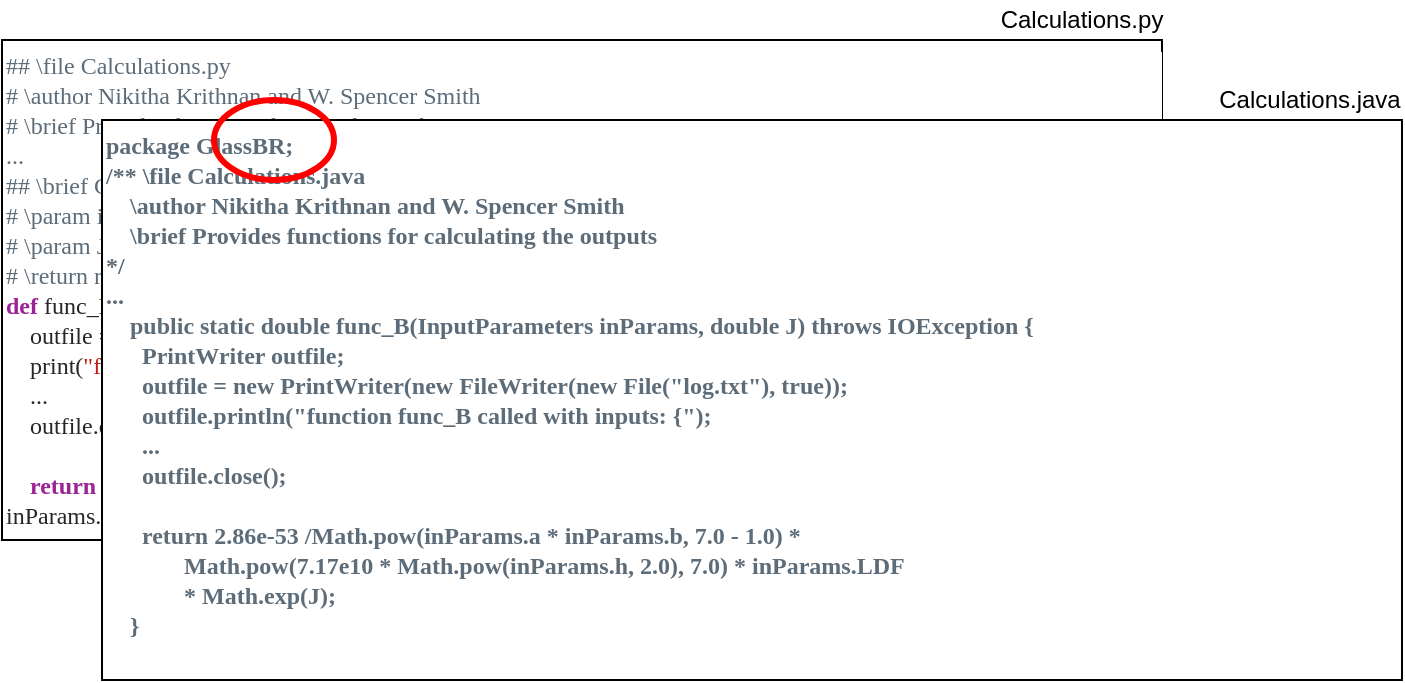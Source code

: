 <mxfile version="14.8.6" type="device"><diagram id="zoHgPlIK_aeKPbCIur9p" name="Page-1"><mxGraphModel dx="1280" dy="735" grid="1" gridSize="10" guides="1" tooltips="1" connect="1" arrows="1" fold="1" page="1" pageScale="1" pageWidth="1100" pageHeight="850" math="0" shadow="0"><root><mxCell id="0"/><mxCell id="1" parent="0"/><mxCell id="ahnRajNYbq0tdOTbpda1-1" value="&lt;p class=&quot;p1&quot; style=&quot;margin: 0px ; font-stretch: normal ; line-height: normal ; font-family: &amp;#34;menlo&amp;#34; ; color: rgb(93 , 108 , 121) ; background-color: rgb(255 , 255 , 255)&quot;&gt;## \file Calculations.py&lt;/p&gt;&lt;p class=&quot;p1&quot; style=&quot;margin: 0px ; font-stretch: normal ; line-height: normal ; font-family: &amp;#34;menlo&amp;#34; ; color: rgb(93 , 108 , 121) ; background-color: rgb(255 , 255 , 255)&quot;&gt;# \author Nikitha Krithnan and W. Spencer Smith&lt;/p&gt;&lt;p class=&quot;p1&quot; style=&quot;margin: 0px ; font-stretch: normal ; line-height: normal ; font-family: &amp;#34;menlo&amp;#34; ; color: rgb(93 , 108 , 121) ; background-color: rgb(255 , 255 , 255)&quot;&gt;&lt;span style=&quot;font-family: &amp;#34;menlo&amp;#34;&quot;&gt;# \brief Provides functions for calculating the outputs&lt;/span&gt;&lt;/p&gt;&lt;p class=&quot;p1&quot; style=&quot;margin: 0px ; font-stretch: normal ; line-height: normal ; font-family: &amp;#34;menlo&amp;#34; ; color: rgb(93 , 108 , 121) ; background-color: rgb(255 , 255 , 255)&quot;&gt;...&lt;/p&gt;&lt;p class=&quot;p1&quot; style=&quot;margin: 0px ; font-stretch: normal ; line-height: normal ; font-family: &amp;#34;menlo&amp;#34; ; color: rgb(93 , 108 , 121) ; background-color: rgb(255 , 255 , 255)&quot;&gt;## \brief Calculates risk of failure&lt;/p&gt;&lt;p class=&quot;p1&quot; style=&quot;margin: 0px ; font-stretch: normal ; line-height: normal ; font-family: &amp;#34;menlo&amp;#34; ; color: rgb(93 , 108 , 121) ; background-color: rgb(255 , 255 , 255)&quot;&gt;# \param inParams structure holding the input values&lt;/p&gt;&lt;p class=&quot;p1&quot; style=&quot;margin: 0px ; font-stretch: normal ; line-height: normal ; font-family: &amp;#34;menlo&amp;#34; ; color: rgb(93 , 108 , 121) ; background-color: rgb(255 , 255 , 255)&quot;&gt;# \param J stress distribution factor (Function)&lt;/p&gt;&lt;p class=&quot;p1&quot; style=&quot;margin: 0px ; font-stretch: normal ; line-height: normal ; font-family: &amp;#34;menlo&amp;#34; ; color: rgb(93 , 108 , 121) ; background-color: rgb(255 , 255 , 255)&quot;&gt;# \return risk of failure&lt;/p&gt;&lt;p class=&quot;p2&quot; style=&quot;margin: 0px ; font-stretch: normal ; line-height: normal ; font-family: &amp;#34;menlo&amp;#34; ; color: rgba(0 , 0 , 0 , 0.85) ; background-color: rgb(255 , 255 , 255)&quot;&gt;&lt;span class=&quot;s1&quot; style=&quot;color: rgb(155 , 35 , 147)&quot;&gt;&lt;b&gt;def&lt;/b&gt;&lt;/span&gt; func_B(inParams, J):&lt;/p&gt;&lt;p class=&quot;p2&quot; style=&quot;margin: 0px ; font-stretch: normal ; line-height: normal ; font-family: &amp;#34;menlo&amp;#34; ; color: rgba(0 , 0 , 0 , 0.85) ; background-color: rgb(255 , 255 , 255)&quot;&gt;&lt;span class=&quot;Apple-converted-space&quot;&gt;&amp;nbsp; &amp;nbsp; &lt;/span&gt;outfile = open(&lt;span class=&quot;s2&quot; style=&quot;color: rgb(196 , 26 , 22)&quot;&gt;&quot;log.txt&quot;&lt;/span&gt;, &lt;span class=&quot;s2&quot; style=&quot;color: rgb(196 , 26 , 22)&quot;&gt;&quot;a&quot;&lt;/span&gt;)&lt;/p&gt;&lt;p class=&quot;p3&quot; style=&quot;margin: 0px ; font-stretch: normal ; line-height: normal ; font-family: &amp;#34;menlo&amp;#34; ; color: rgb(196 , 26 , 22) ; background-color: rgb(255 , 255 , 255)&quot;&gt;&lt;span class=&quot;s3&quot; style=&quot;color: rgba(0 , 0 , 0 , 0.85)&quot;&gt;&lt;span class=&quot;Apple-converted-space&quot;&gt;&amp;nbsp; &amp;nbsp; &lt;/span&gt;print(&lt;/span&gt;&quot;function func_B called with inputs: {&quot;&lt;span class=&quot;s3&quot; style=&quot;color: rgba(0 , 0 , 0 , 0.85)&quot;&gt;, file=outfile)&lt;/span&gt;&lt;/p&gt;&lt;p class=&quot;p2&quot; style=&quot;margin: 0px ; font-stretch: normal ; line-height: normal ; font-family: &amp;#34;menlo&amp;#34; ; color: rgba(0 , 0 , 0 , 0.85) ; background-color: rgb(255 , 255 , 255)&quot;&gt;&lt;span class=&quot;Apple-converted-space&quot;&gt;&amp;nbsp; &amp;nbsp; ...&lt;/span&gt;&lt;/p&gt;&lt;p class=&quot;p2&quot; style=&quot;margin: 0px ; font-stretch: normal ; line-height: normal ; font-family: &amp;#34;menlo&amp;#34; ; color: rgba(0 , 0 , 0 , 0.85) ; background-color: rgb(255 , 255 , 255)&quot;&gt;&lt;span class=&quot;Apple-converted-space&quot;&gt;&amp;nbsp; &amp;nbsp;&amp;nbsp;&lt;/span&gt;outfile.close()&lt;br&gt;&lt;/p&gt;&lt;p class=&quot;p4&quot; style=&quot;margin: 0px ; font-stretch: normal ; line-height: normal ; font-family: &amp;#34;menlo&amp;#34; ; color: rgba(0 , 0 , 0 , 0.85) ; background-color: rgb(255 , 255 , 255) ; min-height: 14px&quot;&gt;&lt;span class=&quot;Apple-converted-space&quot;&gt;&amp;nbsp;&amp;nbsp; &amp;nbsp;&lt;/span&gt;&lt;/p&gt;&lt;p class=&quot;p2&quot; style=&quot;margin: 0px ; font-stretch: normal ; line-height: normal ; font-family: &amp;#34;menlo&amp;#34; ; color: rgba(0 , 0 , 0 , 0.85) ; background-color: rgb(255 , 255 , 255)&quot;&gt;&lt;span class=&quot;Apple-converted-space&quot;&gt;&amp;nbsp; &amp;nbsp; &lt;/span&gt;&lt;span class=&quot;s1&quot; style=&quot;color: rgb(155 , 35 , 147)&quot;&gt;&lt;b&gt;return&lt;/b&gt;&lt;/span&gt; &lt;span class=&quot;s4&quot; style=&quot;color: rgb(28 , 0 , 207)&quot;&gt;2.86e-53&lt;/span&gt; / (inParams.a * inParams.b) ** (&lt;span class=&quot;s4&quot; style=&quot;color: rgb(28 , 0 , 207)&quot;&gt;7.0&lt;/span&gt; - &lt;span class=&quot;s4&quot; style=&quot;color: rgb(28 , 0 , 207)&quot;&gt;1.0&lt;/span&gt;) * (&lt;span class=&quot;s4&quot; style=&quot;color: rgb(28 , 0 , 207)&quot;&gt;7.17e10&lt;/span&gt; *&amp;nbsp; &amp;nbsp; &amp;nbsp; &amp;nbsp; &amp;nbsp; &amp;nbsp; &amp;nbsp; &amp;nbsp;inParams.h ** &lt;span class=&quot;s4&quot; style=&quot;color: rgb(28 , 0 , 207)&quot;&gt;2.0&lt;/span&gt;) ** &lt;span class=&quot;s4&quot; style=&quot;color: rgb(28 , 0 , 207)&quot;&gt;7.0&lt;/span&gt; * inParams.LDF * math.exp(J)&lt;/p&gt;" style="rounded=0;whiteSpace=wrap;html=1;align=left;fontFamily=Courier New;" vertex="1" parent="1"><mxGeometry x="40" y="40" width="580" height="250" as="geometry"/></mxCell><mxCell id="ahnRajNYbq0tdOTbpda1-2" value="&lt;p class=&quot;p1&quot; style=&quot;margin: 0px ; font-stretch: normal ; line-height: normal ; background-color: rgb(255 , 255 , 255)&quot;&gt;&lt;font color=&quot;#5d6c79&quot; face=&quot;menlo&quot;&gt;&lt;b&gt;package GlassBR;&lt;/b&gt;&lt;/font&gt;&lt;/p&gt;&lt;p class=&quot;p1&quot; style=&quot;margin: 0px ; font-stretch: normal ; line-height: normal ; background-color: rgb(255 , 255 , 255)&quot;&gt;&lt;font color=&quot;#5d6c79&quot; face=&quot;menlo&quot;&gt;&lt;b&gt;/** \file Calculations.java&lt;/b&gt;&lt;/font&gt;&lt;/p&gt;&lt;p class=&quot;p1&quot; style=&quot;margin: 0px ; font-stretch: normal ; line-height: normal ; background-color: rgb(255 , 255 , 255)&quot;&gt;&lt;font color=&quot;#5d6c79&quot; face=&quot;menlo&quot;&gt;&lt;b&gt;&amp;nbsp; &amp;nbsp; \author Nikitha Krithnan and W. Spencer Smith&lt;/b&gt;&lt;/font&gt;&lt;/p&gt;&lt;p class=&quot;p1&quot; style=&quot;margin: 0px ; font-stretch: normal ; line-height: normal ; background-color: rgb(255 , 255 , 255)&quot;&gt;&lt;font color=&quot;#5d6c79&quot; face=&quot;menlo&quot;&gt;&lt;b&gt;&amp;nbsp; &amp;nbsp; \brief Provides functions for calculating the outputs&lt;/b&gt;&lt;/font&gt;&lt;/p&gt;&lt;p class=&quot;p1&quot; style=&quot;margin: 0px ; font-stretch: normal ; line-height: normal ; background-color: rgb(255 , 255 , 255)&quot;&gt;&lt;font color=&quot;#5d6c79&quot; face=&quot;menlo&quot;&gt;&lt;b&gt;*/&lt;/b&gt;&lt;/font&gt;&lt;/p&gt;&lt;p class=&quot;p1&quot; style=&quot;margin: 0px ; font-stretch: normal ; line-height: normal ; background-color: rgb(255 , 255 , 255)&quot;&gt;&lt;font color=&quot;#5d6c79&quot; face=&quot;menlo&quot;&gt;&lt;b&gt;...&lt;/b&gt;&lt;/font&gt;&lt;/p&gt;&lt;p class=&quot;p1&quot; style=&quot;margin: 0px ; font-stretch: normal ; line-height: normal ; background-color: rgb(255 , 255 , 255)&quot;&gt;&lt;b&gt;&lt;span style=&quot;color: rgb(93 , 108 , 121) ; font-family: &amp;#34;menlo&amp;#34;&quot;&gt;&amp;nbsp; &amp;nbsp; public static double func_B(InputParameters inParams, double J) throws IOException {&lt;/span&gt;&lt;br&gt;&lt;/b&gt;&lt;/p&gt;&lt;p class=&quot;p1&quot; style=&quot;margin: 0px ; font-stretch: normal ; line-height: normal ; background-color: rgb(255 , 255 , 255)&quot;&gt;&lt;font color=&quot;#5d6c79&quot; face=&quot;menlo&quot;&gt;&lt;b&gt;&amp;nbsp; &amp;nbsp; &amp;nbsp; PrintWriter outfile;&lt;/b&gt;&lt;/font&gt;&lt;/p&gt;&lt;p class=&quot;p1&quot; style=&quot;margin: 0px ; font-stretch: normal ; line-height: normal ; background-color: rgb(255 , 255 , 255)&quot;&gt;&lt;font color=&quot;#5d6c79&quot; face=&quot;menlo&quot;&gt;&lt;b&gt;&amp;nbsp; &amp;nbsp; &amp;nbsp; outfile = new PrintWriter(new FileWriter(new File(&quot;log.txt&quot;), true));&lt;/b&gt;&lt;/font&gt;&lt;/p&gt;&lt;p class=&quot;p1&quot; style=&quot;margin: 0px ; font-stretch: normal ; line-height: normal ; background-color: rgb(255 , 255 , 255)&quot;&gt;&lt;font color=&quot;#5d6c79&quot; face=&quot;menlo&quot;&gt;&lt;b&gt;&amp;nbsp; &amp;nbsp; &amp;nbsp; outfile.println(&quot;function func_B called with inputs: {&quot;);&lt;/b&gt;&lt;/font&gt;&lt;/p&gt;&lt;p class=&quot;p1&quot; style=&quot;margin: 0px ; font-stretch: normal ; line-height: normal ; background-color: rgb(255 , 255 , 255)&quot;&gt;&lt;span style=&quot;color: rgb(93 , 108 , 121) ; font-family: &amp;#34;menlo&amp;#34;&quot;&gt;&lt;b&gt;&amp;nbsp; &amp;nbsp; &amp;nbsp; ...&lt;/b&gt;&lt;/span&gt;&lt;/p&gt;&lt;p class=&quot;p1&quot; style=&quot;margin: 0px ; font-stretch: normal ; line-height: normal ; background-color: rgb(255 , 255 , 255)&quot;&gt;&lt;b&gt;&lt;span style=&quot;color: rgb(93 , 108 , 121) ; font-family: &amp;#34;menlo&amp;#34;&quot;&gt;&amp;nbsp; &amp;nbsp; &amp;nbsp; outfile.close();&lt;/span&gt;&lt;br&gt;&lt;/b&gt;&lt;/p&gt;&lt;p class=&quot;p1&quot; style=&quot;margin: 0px ; font-stretch: normal ; line-height: normal ; background-color: rgb(255 , 255 , 255)&quot;&gt;&lt;font color=&quot;#5d6c79&quot; face=&quot;menlo&quot;&gt;&lt;b&gt;&amp;nbsp; &amp;nbsp; &amp;nbsp; &amp;nbsp;&amp;nbsp;&lt;/b&gt;&lt;/font&gt;&lt;/p&gt;&lt;p class=&quot;p1&quot; style=&quot;margin: 0px ; font-stretch: normal ; line-height: normal ; background-color: rgb(255 , 255 , 255)&quot;&gt;&lt;font color=&quot;#5d6c79&quot; face=&quot;menlo&quot;&gt;&lt;b&gt;&amp;nbsp; &amp;nbsp; &amp;nbsp; return 2.86e-53 /Math.pow(inParams.a * inParams.b, 7.0 - 1.0) *&lt;/b&gt;&lt;/font&gt;&lt;/p&gt;&lt;p class=&quot;p1&quot; style=&quot;margin: 0px ; font-stretch: normal ; line-height: normal ; background-color: rgb(255 , 255 , 255)&quot;&gt;&lt;font color=&quot;#5d6c79&quot; face=&quot;menlo&quot;&gt;&lt;b&gt;&amp;nbsp; &amp;nbsp; &amp;nbsp; &amp;nbsp; &amp;nbsp; &amp;nbsp; &amp;nbsp;Math.pow(7.17e10 * Math.pow(inParams.h, 2.0), 7.0) * inParams.LDF&amp;nbsp;&lt;/b&gt;&lt;/font&gt;&lt;/p&gt;&lt;p class=&quot;p1&quot; style=&quot;margin: 0px ; font-stretch: normal ; line-height: normal ; background-color: rgb(255 , 255 , 255)&quot;&gt;&lt;font color=&quot;#5d6c79&quot; face=&quot;menlo&quot;&gt;&lt;b&gt;&amp;nbsp; &amp;nbsp; &amp;nbsp; &amp;nbsp; &amp;nbsp; &amp;nbsp; &amp;nbsp;* Math.exp(J);&lt;/b&gt;&lt;/font&gt;&lt;/p&gt;&lt;p class=&quot;p1&quot; style=&quot;margin: 0px ; font-stretch: normal ; line-height: normal ; background-color: rgb(255 , 255 , 255)&quot;&gt;&lt;b&gt;&lt;font color=&quot;#5d6c79&quot; face=&quot;menlo&quot;&gt;&lt;/font&gt;&lt;/b&gt;&lt;/p&gt;&lt;p class=&quot;p1&quot; style=&quot;margin: 0px ; font-stretch: normal ; line-height: normal ; background-color: rgb(255 , 255 , 255)&quot;&gt;&lt;font color=&quot;#5d6c79&quot; face=&quot;menlo&quot;&gt;&lt;b&gt;&amp;nbsp; &amp;nbsp; }&lt;/b&gt;&lt;/font&gt;&lt;/p&gt;&lt;div&gt;&lt;br&gt;&lt;/div&gt;" style="rounded=0;whiteSpace=wrap;html=1;align=left;fontFamily=Courier New;" vertex="1" parent="1"><mxGeometry x="90" y="80" width="650" height="280" as="geometry"/></mxCell><mxCell id="ahnRajNYbq0tdOTbpda1-3" value="" style="ellipse;whiteSpace=wrap;html=1;fillColor=none;strokeColor=#FF0000;strokeWidth=3;" vertex="1" parent="1"><mxGeometry x="146" y="70" width="60" height="40" as="geometry"/></mxCell><mxCell id="ahnRajNYbq0tdOTbpda1-7" value="Calculations.java" style="text;html=1;strokeColor=none;fillColor=none;align=center;verticalAlign=middle;whiteSpace=wrap;rounded=0;" vertex="1" parent="1"><mxGeometry x="674" y="60" width="40" height="20" as="geometry"/></mxCell><mxCell id="ahnRajNYbq0tdOTbpda1-8" value="Calculations.py" style="text;html=1;strokeColor=none;fillColor=none;align=center;verticalAlign=middle;whiteSpace=wrap;rounded=0;" vertex="1" parent="1"><mxGeometry x="560" y="20" width="40" height="20" as="geometry"/></mxCell></root></mxGraphModel></diagram></mxfile>
